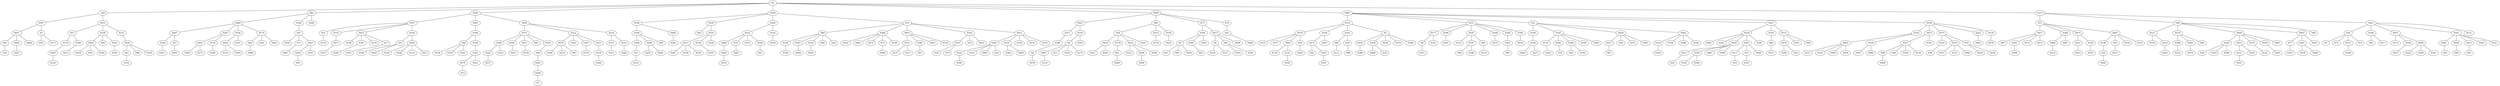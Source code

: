 Graph G {
	N63--N22[weight=7];
	N61--N269[weight=40];
	N28--N347[weight=22];
	N147--N51[weight=10];
	N68--N108[weight=3];
	N279--N125[weight=1];
	N451--N63[weight=9];
	N350--N58[weight=1];
	N68--N341[weight=41];
	N169--N100[weight=44];
	N467--N266[weight=27];
	N310--N390[weight=11];
	N6--N27[weight=26];
	N114--N279[weight=44];
	N103--N468[weight=42];
	N416--N321[weight=25];
	N371--N366[weight=27];
	N371--N246[weight=48];
	N413--N20[weight=6];
	N279--N377[weight=16];
	N357--N34[weight=10];
	N429--N38[weight=11];
	N196--N360[weight=48];
	N170--N465[weight=4];
	N28--N231[weight=44];
	N82--N466[weight=46];
	N374--N12[weight=6];
	N386--N412[weight=21];
	N429--N316[weight=21];
	N2--N430[weight=37];
	N433--N157[weight=50];
	N116--N363[weight=6];
	N42--N332[weight=4];
	N473--N156[weight=23];
	N220--N42[weight=19];
	N211--N281[weight=3];
	N13--N184[weight=3];
	N371--N65[weight=37];
	N2--N28[weight=23];
	N301--N422[weight=41];
	N384--N106[weight=1];
	N162--N237[weight=14];
	N106--N196[weight=30];
	N371--N361[weight=24];
	N145--N405[weight=22];
	N68--N136[weight=6];
	N268--N102[weight=29];
	N196--N260[weight=3];
	N268--N462[weight=12];
	N417--N87[weight=10];
	N251--N177[weight=44];
	N114--N164[weight=10];
	N287--N442[weight=29];
	N320--N345[weight=24];
	N470--N340[weight=33];
	N154--N160[weight=3];
	N384--N218[weight=28];
	N371--N473[weight=27];
	N221--N118[weight=26];
	N31--N342[weight=8];
	N279--N443[weight=10];
	N57--N455[weight=27];
	N47--N294[weight=22];
	N117--N15[weight=19];
	N443--N138[weight=32];
	N472--N327[weight=12];
	N53--N368[weight=3];
	N443--N132[weight=36];
	N129--N388[weight=47];
	N2--N400[weight=12];
	N56--N5[weight=43];
	N341--N208[weight=45];
	N277--N253[weight=27];
	N47--N71[weight=49];
	N420--N134[weight=4];
	N420--N258[weight=20];
	N469--N244[weight=3];
	N31--N450[weight=14];
	N53--N474[weight=19];
	N251--N396[weight=8];
	N37--N181[weight=10];
	N430--N401[weight=43];
	N400--N425[weight=29];
	N245--N133[weight=50];
	N108--N148[weight=3];
	N23--N386[weight=5];
	N220--N86[weight=31];
	N98--N498[weight=32];
	N384--N264[weight=44];
	N251--N245[weight=44];
	N471--N67[weight=46];
	N467--N57[weight=50];
	N430--N439[weight=28];
	N487--N31[weight=22];
	N112--N278[weight=33];
	N445--N454[weight=47];
	N251--N248[weight=16];
	N494--N247[weight=45];
	N333--N120[weight=29];
	N168--N52[weight=43];
	N290--N18[weight=13];
	N251--N380[weight=3];
	N325--N66[weight=3];
	N457--N174[weight=46];
	N362--N91[weight=9];
	N197--N46[weight=40];
	N420--N122[weight=10];
	N112--N262[weight=48];
	N141--N137[weight=37];
	N3--N50[weight=33];
	N218--N62[weight=50];
	N320--N304[weight=39];
	N231--N339[weight=42];
	N299--N89[weight=43];
	N189--N187[weight=11];
	N264--N103[weight=17];
	N205--N310[weight=35];
	N336--N426[weight=25];
	N4--N236[weight=20];
	N53--N447[weight=13];
	N2--N82[weight=48];
	N104--N393[weight=19];
	N106--N469[weight=2];
	N477--N4[weight=41];
	N147--N314[weight=14];
	N104--N392[weight=34];
	N4--N127[weight=14];
	N3--N373[weight=11];
	N104--N6[weight=1];
	N68--N69[weight=23];
	N81--N29[weight=8];
	N23--N170[weight=46];
	N278--N306[weight=7];
	N82--N180[weight=40];
	N201--N298[weight=2];
	N29--N178[weight=19];
	N439--N216[weight=30];
	N475--N188[weight=45];
	N196--N45[weight=7];
	N1--N419[weight=4];
	N84--N484[weight=5];
	N205--N331[weight=15];
	N307--N376[weight=15];
	N380--N261[weight=34];
	N318--N271[weight=26];
	N248--N255[weight=28];
	N218--N324[weight=43];
	N328--N435[weight=11];
	N427--N204[weight=22];
	N232--N414[weight=15];
	N416--N265[weight=37];
	N6--N85[weight=13];
	N99--N221[weight=4];
	N326--N485[weight=5];
	N375--N318[weight=22];
	N103--N78[weight=24];
	N31--N169[weight=19];
	N326--N242[weight=41];
	N60--N315[weight=20];
	N2--N384[weight=18];
	N100--N464[weight=33];
	N146--N16[weight=11];
	N51--N119[weight=40];
	N432--N153[weight=27];
	N1--N308[weight=25];
	N215--N126[weight=17];
	N77--N167[weight=32];
	N323--N423[weight=27];
	N82--N286[weight=45];
	N114--N325[weight=33];
	N103--N276[weight=16];
	N231--N23[weight=41];
	N308--N488[weight=41];
	N192--N60[weight=22];
	N152--N220[weight=44];
	N161--N415[weight=36];
	N211--N338[weight=38];
	N272--N25[weight=26];
	N447--N10[weight=13];
	N393--N83[weight=48];
	N100--N273[weight=3];
	N487--N227[weight=4];
	N264--N142[weight=26];
	N375--N70[weight=5];
	N245--N197[weight=36];
	N432--N206[weight=30];
	N2--N487[weight=40];
	N8--N403[weight=38];
	N99--N409[weight=20];
	N427--N107[weight=45];
	N417--N171[weight=20];
	N441--N226[weight=26];
	N429--N369[weight=16];
	N385--N43[weight=11];
	N266--N207[weight=10];
	N147--N475[weight=8];
	N272--N353[weight=29];
	N400--N73[weight=18];
	N400--N74[weight=34];
	N112--N215[weight=2];
	N8--N11[weight=20];
	N216--N337[weight=25];
	N372--N274[weight=18];
	N490--N252[weight=33];
	N357--N79[weight=22];
	N339--N44[weight=40];
	N220--N105[weight=19];
	N436--N413[weight=21];
	N161--N362[weight=48];
	N199--N397[weight=11];
	N318--N123[weight=42];
	N475--N387[weight=41];
	N92--N165[weight=17];
	N426--N110[weight=45];
	N35--N68[weight=22];
	N326--N452[weight=11];
	N179--N84[weight=35];
	N490--N249[weight=14];
	N216--N212[weight=11];
	N205--N495[weight=38];
	N433--N355[weight=45];
	N226--N7[weight=48];
	N490--N241[weight=22];
	N450--N36[weight=18];
	N199--N480[weight=19];
	N445--N59[weight=12];
	N375--N350[weight=23];
	N324--N228[weight=46];
	N419--N389[weight=38];
	N221--N323[weight=19];
	N475--N176[weight=48];
	N475--N17[weight=21];
	N366--N162[weight=44];
	N324--N211[weight=44];
	N112--N307[weight=5];
	N326--N436[weight=30];
	N314--N277[weight=42];
	N53--N417[weight=44];
	N472--N195[weight=49];
	N368--N489[weight=25];
	N47--N427[weight=32];
	N359--N293[weight=20];
	N204--N93[weight=22];
	N0--N351[weight=16];
	N289--N24[weight=23];
	N477--N496[weight=24];
	N202--N185[weight=24];
	N279--N49[weight=33];
	N212--N482[weight=31];
	N327--N98[weight=34];
	N103--N358[weight=44];
	N327--N96[weight=3];
	N211--N254[weight=28];
	N400--N81[weight=41];
	N35--N268[weight=23];
	N430--N147[weight=28];
	N396--N391[weight=10];
	N497--N302[weight=47];
	N326--N305[weight=25];
	N447--N146[weight=38];
	N149--N222[weight=18];
	N447--N144[weight=17];
	N147--N150[weight=10];
	N16--N449[weight=1];
	N356--N145[weight=35];
	N466--N287[weight=42];
	N318--N459[weight=44];
	N436--N320[weight=31];
	N260--N259[weight=16];
	N81--N149[weight=16];
	N29--N203[weight=6];
	N157--N431[weight=16];
	N487--N251[weight=16];
	N177--N0[weight=31];
	N178--N61[weight=3];
	N161--N283[weight=12];
	N426--N395[weight=7];
	N409--N433[weight=38];
	N227--N115[weight=50];
	N145--N199[weight=2];
	N421--N168[weight=43];
	N436--N461[weight=7];
	N161--N143[weight=3];
	N327--N295[weight=50];
	N421--N161[weight=11];
	N339--N445[weight=42];
	N92--N292[weight=49];
	N339--N202[weight=2];
	N35--N453[weight=43];
	N1--N256[weight=12];
	N1--N379[weight=14];
	N487--N356[weight=10];
	N48--N334[weight=11];
	N48--N330[weight=13];
	N487--N114[weight=32];
	N415--N55[weight=14];
	N360--N33[weight=49];
	N466--N179[weight=39];
	N114--N1[weight=21];
	N361--N80[weight=9];
	N474--N250[weight=23];
	N64--N214[weight=48];
	N497--N418[weight=40];
	N347--N3[weight=43];
	N489--N210[weight=35];
	N409--N333[weight=15];
	N179--N381[weight=34];
	N452--N448[weight=18];
	N78--N267[weight=48];
	N452--N37[weight=16];
	N337--N313[weight=2];
	N303--N357[weight=36];
	N99--N129[weight=22];
	N366--N223[weight=27];
	N384--N35[weight=43];
	N260--N458[weight=24];
	N405--N151[weight=11];
	N425--N311[weight=16];
	N6--N456[weight=18];
	N1--N399[weight=41];
	N440--N378[weight=50];
	N425--N329[weight=49];
	N70--N424[weight=3];
	N444--N219[weight=16];
	N173--N421[weight=19];
	N432--N296[weight=42];
	N439--N371[weight=35];
	N468--N444[weight=1];
	N470--N54[weight=30];
	N150--N420[weight=48];
	N68--N26[weight=33];
	N417--N201[weight=9];
	N168--N317[weight=17];
	N278--N224[weight=49];
	N33--N235[weight=47];
	N132--N166[weight=29];
	N197--N348[weight=41];
	N474--N232[weight=22];
	N409--N359[weight=41];
	N421--N457[weight=28];
	N335--N365[weight=3];
	N356--N472[weight=39];
	N29--N416[weight=9];
	N115--N470[weight=34];
	N324--N189[weight=14];
	N13--N428[weight=16];
	N289--N182[weight=16];
	N387--N344[weight=2];
	N417--N113[weight=12];
	N327--N139[weight=31];
	N356--N243[weight=13];
	N250--N163[weight=48];
	N356--N124[weight=37];
	N128--N186[weight=6];
	N8--N229[weight=8];
	N206--N309[weight=20];
	N311--N346[weight=11];
	N450--N471[weight=37];
	N421--N121[weight=18];
	N35--N411[weight=25];
	N129--N94[weight=4];
	N409--N491[weight=7];
	N442--N492[weight=24];
	N227--N326[weight=43];
	N356--N375[weight=20];
	N35--N303[weight=23];
	N161--N299[weight=45];
	N346--N9[weight=46];
	N81--N372[weight=44];
	N329--N8[weight=19];
	N368--N407[weight=29];
	N447--N319[weight=42];
	N436--N398[weight=3];
	N335--N460[weight=26];
	N2--N173[weight=41];
	N99--N497[weight=7];
	N29--N432[weight=6];
	N405--N183[weight=4];
	N439--N112[weight=17];
	N268--N270[weight=9];
	N56--N72[weight=24];
	N497--N77[weight=43];
	N179--N463[weight=46];
	N238--N301[weight=24];
	N49--N285[weight=37];
	N402--N194[weight=3];
	N420--N213[weight=38];
	N465--N230[weight=15];
	N164--N272[weight=46];
	N80--N441[weight=44];
	N342--N109[weight=21];
	N421--N56[weight=22];
	N73--N104[weight=39];
	N75--N406[weight=19];
	N411--N158[weight=43];
	N39--N88[weight=23];
	N308--N30[weight=39];
	N388--N233[weight=30];
	N325--N39[weight=46];
	N405--N499[weight=6];
	N126--N200[weight=46];
	N302--N239[weight=19];
	N48--N282[weight=13];
	N205--N19[weight=47];
	N73--N477[weight=19];
	N466--N467[weight=26];
	N303--N32[weight=49];
	N342--N116[weight=39];
	N21--N408[weight=10];
	N9--N478[weight=26];
	N451--N486[weight=26];
	N142--N438[weight=26];
	N450--N155[weight=21];
	N227--N192[weight=15];
	N457--N490[weight=30];
	N56--N131[weight=20];
	N243--N483[weight=41];
	N164--N297[weight=42];
	N442--N172[weight=14];
	N452--N117[weight=29];
	N173--N53[weight=17];
	N445--N382[weight=40];
	N466--N336[weight=27];
	N477--N92[weight=13];
	N394--N48[weight=47];
	N342--N364[weight=2];
	N450--N383[weight=26];
	N141--N217[weight=38];
	N394--N238[weight=50];
	N411--N130[weight=7];
	N451--N494[weight=42];
	N301--N374[weight=31];
	N180--N47[weight=34];
	N411--N370[weight=42];
	N245--N64[weight=49];
	N268--N190[weight=2];
	N300--N234[weight=6];
	N150--N13[weight=25];
	N115--N291[weight=24];
	N403--N135[weight=4];
	N278--N97[weight=28];
	N453--N493[weight=8];
	N251--N300[weight=35];
	N402--N154[weight=29];
	N10--N257[weight=22];
	N115--N90[weight=43];
	N177--N352[weight=20];
	N353--N101[weight=18];
	N136--N434[weight=26];
	N246--N437[weight=2];
	N405--N209[weight=6];
	N17--N343[weight=35];
	N124--N479[weight=40];
	N231--N152[weight=44];
	N402--N288[weight=40];
	N336--N191[weight=40];
	N56--N14[weight=46];
	N453--N159[weight=28];
	N70--N476[weight=40];
	N131--N349[weight=7];
	N303--N410[weight=41];
	N129--N440[weight=14];
	N99--N40[weight=2];
	N71--N481[weight=7];
	N347--N451[weight=4];
	N411--N205[weight=24];
	N409--N429[weight=39];
	N457--N328[weight=36];
	N261--N95[weight=21];
	N31--N402[weight=2];
	N358--N41[weight=12];
	N329--N193[weight=19];
	N342--N290[weight=43];
	N268--N75[weight=38];
	N66--N111[weight=43];
	N8--N175[weight=34];
	N453--N385[weight=14];
	N173--N99[weight=27];
	N453--N141[weight=39];
	N287--N128[weight=8];
	N302--N446[weight=3];
	N411--N335[weight=40];
	N342--N289[weight=37];
	N402--N140[weight=26];
	N74--N21[weight=49];
	N401--N394[weight=48];
}